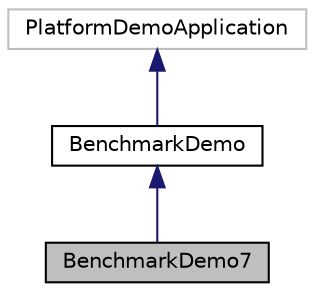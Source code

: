digraph "BenchmarkDemo7"
{
  edge [fontname="Helvetica",fontsize="10",labelfontname="Helvetica",labelfontsize="10"];
  node [fontname="Helvetica",fontsize="10",shape=record];
  Node1 [label="BenchmarkDemo7",height=0.2,width=0.4,color="black", fillcolor="grey75", style="filled", fontcolor="black"];
  Node2 -> Node1 [dir="back",color="midnightblue",fontsize="10",style="solid",fontname="Helvetica"];
  Node2 [label="BenchmarkDemo",height=0.2,width=0.4,color="black", fillcolor="white", style="filled",URL="$class_benchmark_demo.html"];
  Node3 -> Node2 [dir="back",color="midnightblue",fontsize="10",style="solid",fontname="Helvetica"];
  Node3 [label="PlatformDemoApplication",height=0.2,width=0.4,color="grey75", fillcolor="white", style="filled"];
}
